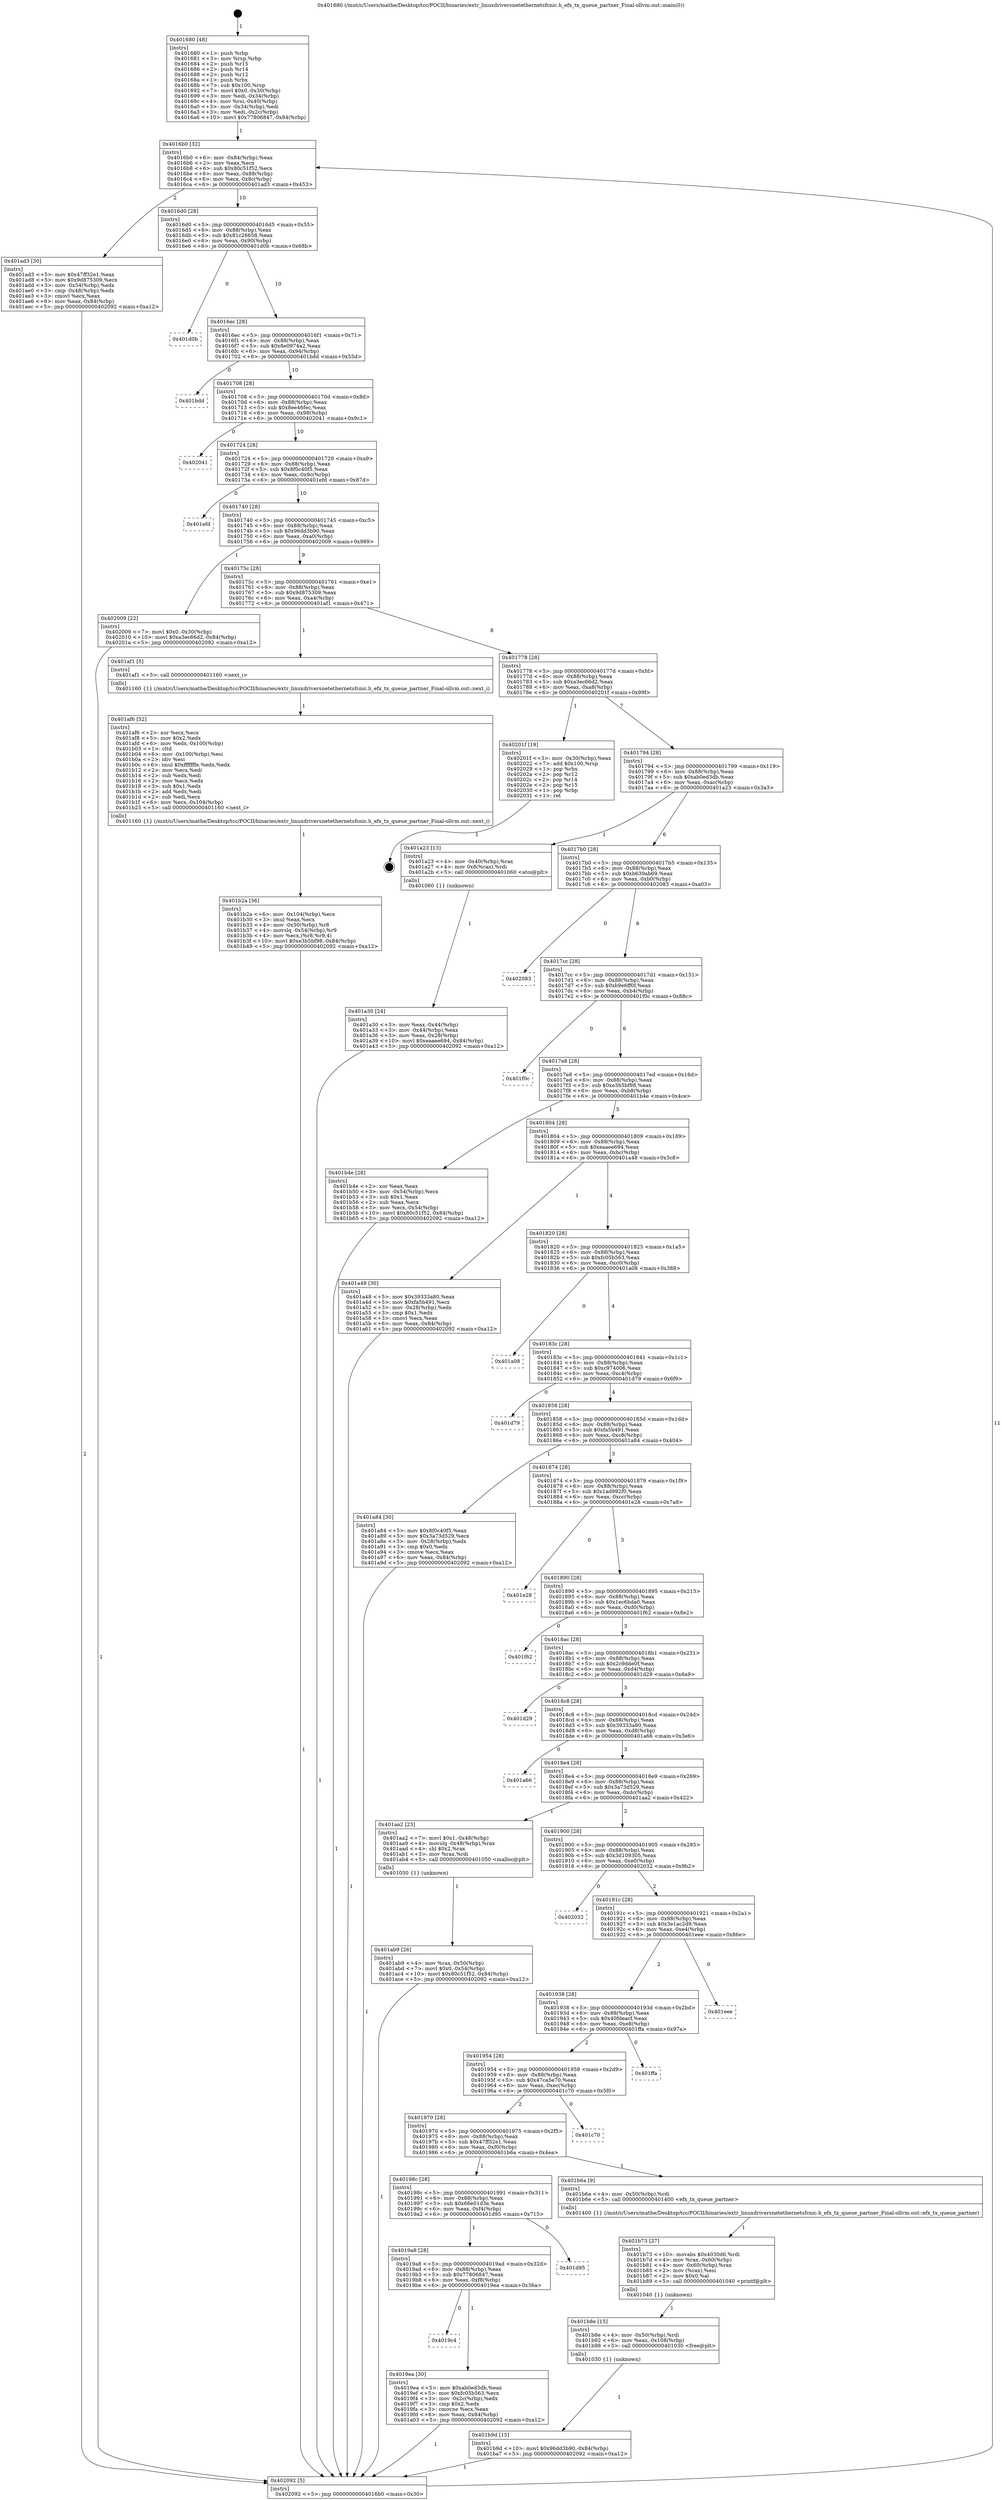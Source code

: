 digraph "0x401680" {
  label = "0x401680 (/mnt/c/Users/mathe/Desktop/tcc/POCII/binaries/extr_linuxdriversnetethernetsfcnic.h_efx_tx_queue_partner_Final-ollvm.out::main(0))"
  labelloc = "t"
  node[shape=record]

  Entry [label="",width=0.3,height=0.3,shape=circle,fillcolor=black,style=filled]
  "0x4016b0" [label="{
     0x4016b0 [32]\l
     | [instrs]\l
     &nbsp;&nbsp;0x4016b0 \<+6\>: mov -0x84(%rbp),%eax\l
     &nbsp;&nbsp;0x4016b6 \<+2\>: mov %eax,%ecx\l
     &nbsp;&nbsp;0x4016b8 \<+6\>: sub $0x80c51f52,%ecx\l
     &nbsp;&nbsp;0x4016be \<+6\>: mov %eax,-0x88(%rbp)\l
     &nbsp;&nbsp;0x4016c4 \<+6\>: mov %ecx,-0x8c(%rbp)\l
     &nbsp;&nbsp;0x4016ca \<+6\>: je 0000000000401ad3 \<main+0x453\>\l
  }"]
  "0x401ad3" [label="{
     0x401ad3 [30]\l
     | [instrs]\l
     &nbsp;&nbsp;0x401ad3 \<+5\>: mov $0x47ff32e1,%eax\l
     &nbsp;&nbsp;0x401ad8 \<+5\>: mov $0x9d875309,%ecx\l
     &nbsp;&nbsp;0x401add \<+3\>: mov -0x54(%rbp),%edx\l
     &nbsp;&nbsp;0x401ae0 \<+3\>: cmp -0x48(%rbp),%edx\l
     &nbsp;&nbsp;0x401ae3 \<+3\>: cmovl %ecx,%eax\l
     &nbsp;&nbsp;0x401ae6 \<+6\>: mov %eax,-0x84(%rbp)\l
     &nbsp;&nbsp;0x401aec \<+5\>: jmp 0000000000402092 \<main+0xa12\>\l
  }"]
  "0x4016d0" [label="{
     0x4016d0 [28]\l
     | [instrs]\l
     &nbsp;&nbsp;0x4016d0 \<+5\>: jmp 00000000004016d5 \<main+0x55\>\l
     &nbsp;&nbsp;0x4016d5 \<+6\>: mov -0x88(%rbp),%eax\l
     &nbsp;&nbsp;0x4016db \<+5\>: sub $0x81c26658,%eax\l
     &nbsp;&nbsp;0x4016e0 \<+6\>: mov %eax,-0x90(%rbp)\l
     &nbsp;&nbsp;0x4016e6 \<+6\>: je 0000000000401d0b \<main+0x68b\>\l
  }"]
  Exit [label="",width=0.3,height=0.3,shape=circle,fillcolor=black,style=filled,peripheries=2]
  "0x401d0b" [label="{
     0x401d0b\l
  }", style=dashed]
  "0x4016ec" [label="{
     0x4016ec [28]\l
     | [instrs]\l
     &nbsp;&nbsp;0x4016ec \<+5\>: jmp 00000000004016f1 \<main+0x71\>\l
     &nbsp;&nbsp;0x4016f1 \<+6\>: mov -0x88(%rbp),%eax\l
     &nbsp;&nbsp;0x4016f7 \<+5\>: sub $0x8e0974a2,%eax\l
     &nbsp;&nbsp;0x4016fc \<+6\>: mov %eax,-0x94(%rbp)\l
     &nbsp;&nbsp;0x401702 \<+6\>: je 0000000000401bdd \<main+0x55d\>\l
  }"]
  "0x401b9d" [label="{
     0x401b9d [15]\l
     | [instrs]\l
     &nbsp;&nbsp;0x401b9d \<+10\>: movl $0x96dd3b90,-0x84(%rbp)\l
     &nbsp;&nbsp;0x401ba7 \<+5\>: jmp 0000000000402092 \<main+0xa12\>\l
  }"]
  "0x401bdd" [label="{
     0x401bdd\l
  }", style=dashed]
  "0x401708" [label="{
     0x401708 [28]\l
     | [instrs]\l
     &nbsp;&nbsp;0x401708 \<+5\>: jmp 000000000040170d \<main+0x8d\>\l
     &nbsp;&nbsp;0x40170d \<+6\>: mov -0x88(%rbp),%eax\l
     &nbsp;&nbsp;0x401713 \<+5\>: sub $0x8ee46fec,%eax\l
     &nbsp;&nbsp;0x401718 \<+6\>: mov %eax,-0x98(%rbp)\l
     &nbsp;&nbsp;0x40171e \<+6\>: je 0000000000402041 \<main+0x9c1\>\l
  }"]
  "0x401b8e" [label="{
     0x401b8e [15]\l
     | [instrs]\l
     &nbsp;&nbsp;0x401b8e \<+4\>: mov -0x50(%rbp),%rdi\l
     &nbsp;&nbsp;0x401b92 \<+6\>: mov %eax,-0x108(%rbp)\l
     &nbsp;&nbsp;0x401b98 \<+5\>: call 0000000000401030 \<free@plt\>\l
     | [calls]\l
     &nbsp;&nbsp;0x401030 \{1\} (unknown)\l
  }"]
  "0x402041" [label="{
     0x402041\l
  }", style=dashed]
  "0x401724" [label="{
     0x401724 [28]\l
     | [instrs]\l
     &nbsp;&nbsp;0x401724 \<+5\>: jmp 0000000000401729 \<main+0xa9\>\l
     &nbsp;&nbsp;0x401729 \<+6\>: mov -0x88(%rbp),%eax\l
     &nbsp;&nbsp;0x40172f \<+5\>: sub $0x8f0c40f5,%eax\l
     &nbsp;&nbsp;0x401734 \<+6\>: mov %eax,-0x9c(%rbp)\l
     &nbsp;&nbsp;0x40173a \<+6\>: je 0000000000401efd \<main+0x87d\>\l
  }"]
  "0x401b73" [label="{
     0x401b73 [27]\l
     | [instrs]\l
     &nbsp;&nbsp;0x401b73 \<+10\>: movabs $0x4030d6,%rdi\l
     &nbsp;&nbsp;0x401b7d \<+4\>: mov %rax,-0x60(%rbp)\l
     &nbsp;&nbsp;0x401b81 \<+4\>: mov -0x60(%rbp),%rax\l
     &nbsp;&nbsp;0x401b85 \<+2\>: mov (%rax),%esi\l
     &nbsp;&nbsp;0x401b87 \<+2\>: mov $0x0,%al\l
     &nbsp;&nbsp;0x401b89 \<+5\>: call 0000000000401040 \<printf@plt\>\l
     | [calls]\l
     &nbsp;&nbsp;0x401040 \{1\} (unknown)\l
  }"]
  "0x401efd" [label="{
     0x401efd\l
  }", style=dashed]
  "0x401740" [label="{
     0x401740 [28]\l
     | [instrs]\l
     &nbsp;&nbsp;0x401740 \<+5\>: jmp 0000000000401745 \<main+0xc5\>\l
     &nbsp;&nbsp;0x401745 \<+6\>: mov -0x88(%rbp),%eax\l
     &nbsp;&nbsp;0x40174b \<+5\>: sub $0x96dd3b90,%eax\l
     &nbsp;&nbsp;0x401750 \<+6\>: mov %eax,-0xa0(%rbp)\l
     &nbsp;&nbsp;0x401756 \<+6\>: je 0000000000402009 \<main+0x989\>\l
  }"]
  "0x401b2a" [label="{
     0x401b2a [36]\l
     | [instrs]\l
     &nbsp;&nbsp;0x401b2a \<+6\>: mov -0x104(%rbp),%ecx\l
     &nbsp;&nbsp;0x401b30 \<+3\>: imul %eax,%ecx\l
     &nbsp;&nbsp;0x401b33 \<+4\>: mov -0x50(%rbp),%r8\l
     &nbsp;&nbsp;0x401b37 \<+4\>: movslq -0x54(%rbp),%r9\l
     &nbsp;&nbsp;0x401b3b \<+4\>: mov %ecx,(%r8,%r9,4)\l
     &nbsp;&nbsp;0x401b3f \<+10\>: movl $0xe3b5bf98,-0x84(%rbp)\l
     &nbsp;&nbsp;0x401b49 \<+5\>: jmp 0000000000402092 \<main+0xa12\>\l
  }"]
  "0x402009" [label="{
     0x402009 [22]\l
     | [instrs]\l
     &nbsp;&nbsp;0x402009 \<+7\>: movl $0x0,-0x30(%rbp)\l
     &nbsp;&nbsp;0x402010 \<+10\>: movl $0xa3ec66d2,-0x84(%rbp)\l
     &nbsp;&nbsp;0x40201a \<+5\>: jmp 0000000000402092 \<main+0xa12\>\l
  }"]
  "0x40175c" [label="{
     0x40175c [28]\l
     | [instrs]\l
     &nbsp;&nbsp;0x40175c \<+5\>: jmp 0000000000401761 \<main+0xe1\>\l
     &nbsp;&nbsp;0x401761 \<+6\>: mov -0x88(%rbp),%eax\l
     &nbsp;&nbsp;0x401767 \<+5\>: sub $0x9d875309,%eax\l
     &nbsp;&nbsp;0x40176c \<+6\>: mov %eax,-0xa4(%rbp)\l
     &nbsp;&nbsp;0x401772 \<+6\>: je 0000000000401af1 \<main+0x471\>\l
  }"]
  "0x401af6" [label="{
     0x401af6 [52]\l
     | [instrs]\l
     &nbsp;&nbsp;0x401af6 \<+2\>: xor %ecx,%ecx\l
     &nbsp;&nbsp;0x401af8 \<+5\>: mov $0x2,%edx\l
     &nbsp;&nbsp;0x401afd \<+6\>: mov %edx,-0x100(%rbp)\l
     &nbsp;&nbsp;0x401b03 \<+1\>: cltd\l
     &nbsp;&nbsp;0x401b04 \<+6\>: mov -0x100(%rbp),%esi\l
     &nbsp;&nbsp;0x401b0a \<+2\>: idiv %esi\l
     &nbsp;&nbsp;0x401b0c \<+6\>: imul $0xfffffffe,%edx,%edx\l
     &nbsp;&nbsp;0x401b12 \<+2\>: mov %ecx,%edi\l
     &nbsp;&nbsp;0x401b14 \<+2\>: sub %edx,%edi\l
     &nbsp;&nbsp;0x401b16 \<+2\>: mov %ecx,%edx\l
     &nbsp;&nbsp;0x401b18 \<+3\>: sub $0x1,%edx\l
     &nbsp;&nbsp;0x401b1b \<+2\>: add %edx,%edi\l
     &nbsp;&nbsp;0x401b1d \<+2\>: sub %edi,%ecx\l
     &nbsp;&nbsp;0x401b1f \<+6\>: mov %ecx,-0x104(%rbp)\l
     &nbsp;&nbsp;0x401b25 \<+5\>: call 0000000000401160 \<next_i\>\l
     | [calls]\l
     &nbsp;&nbsp;0x401160 \{1\} (/mnt/c/Users/mathe/Desktop/tcc/POCII/binaries/extr_linuxdriversnetethernetsfcnic.h_efx_tx_queue_partner_Final-ollvm.out::next_i)\l
  }"]
  "0x401af1" [label="{
     0x401af1 [5]\l
     | [instrs]\l
     &nbsp;&nbsp;0x401af1 \<+5\>: call 0000000000401160 \<next_i\>\l
     | [calls]\l
     &nbsp;&nbsp;0x401160 \{1\} (/mnt/c/Users/mathe/Desktop/tcc/POCII/binaries/extr_linuxdriversnetethernetsfcnic.h_efx_tx_queue_partner_Final-ollvm.out::next_i)\l
  }"]
  "0x401778" [label="{
     0x401778 [28]\l
     | [instrs]\l
     &nbsp;&nbsp;0x401778 \<+5\>: jmp 000000000040177d \<main+0xfd\>\l
     &nbsp;&nbsp;0x40177d \<+6\>: mov -0x88(%rbp),%eax\l
     &nbsp;&nbsp;0x401783 \<+5\>: sub $0xa3ec66d2,%eax\l
     &nbsp;&nbsp;0x401788 \<+6\>: mov %eax,-0xa8(%rbp)\l
     &nbsp;&nbsp;0x40178e \<+6\>: je 000000000040201f \<main+0x99f\>\l
  }"]
  "0x401ab9" [label="{
     0x401ab9 [26]\l
     | [instrs]\l
     &nbsp;&nbsp;0x401ab9 \<+4\>: mov %rax,-0x50(%rbp)\l
     &nbsp;&nbsp;0x401abd \<+7\>: movl $0x0,-0x54(%rbp)\l
     &nbsp;&nbsp;0x401ac4 \<+10\>: movl $0x80c51f52,-0x84(%rbp)\l
     &nbsp;&nbsp;0x401ace \<+5\>: jmp 0000000000402092 \<main+0xa12\>\l
  }"]
  "0x40201f" [label="{
     0x40201f [19]\l
     | [instrs]\l
     &nbsp;&nbsp;0x40201f \<+3\>: mov -0x30(%rbp),%eax\l
     &nbsp;&nbsp;0x402022 \<+7\>: add $0x100,%rsp\l
     &nbsp;&nbsp;0x402029 \<+1\>: pop %rbx\l
     &nbsp;&nbsp;0x40202a \<+2\>: pop %r12\l
     &nbsp;&nbsp;0x40202c \<+2\>: pop %r14\l
     &nbsp;&nbsp;0x40202e \<+2\>: pop %r15\l
     &nbsp;&nbsp;0x402030 \<+1\>: pop %rbp\l
     &nbsp;&nbsp;0x402031 \<+1\>: ret\l
  }"]
  "0x401794" [label="{
     0x401794 [28]\l
     | [instrs]\l
     &nbsp;&nbsp;0x401794 \<+5\>: jmp 0000000000401799 \<main+0x119\>\l
     &nbsp;&nbsp;0x401799 \<+6\>: mov -0x88(%rbp),%eax\l
     &nbsp;&nbsp;0x40179f \<+5\>: sub $0xab0ed3db,%eax\l
     &nbsp;&nbsp;0x4017a4 \<+6\>: mov %eax,-0xac(%rbp)\l
     &nbsp;&nbsp;0x4017aa \<+6\>: je 0000000000401a23 \<main+0x3a3\>\l
  }"]
  "0x401a30" [label="{
     0x401a30 [24]\l
     | [instrs]\l
     &nbsp;&nbsp;0x401a30 \<+3\>: mov %eax,-0x44(%rbp)\l
     &nbsp;&nbsp;0x401a33 \<+3\>: mov -0x44(%rbp),%eax\l
     &nbsp;&nbsp;0x401a36 \<+3\>: mov %eax,-0x28(%rbp)\l
     &nbsp;&nbsp;0x401a39 \<+10\>: movl $0xeaaee694,-0x84(%rbp)\l
     &nbsp;&nbsp;0x401a43 \<+5\>: jmp 0000000000402092 \<main+0xa12\>\l
  }"]
  "0x401a23" [label="{
     0x401a23 [13]\l
     | [instrs]\l
     &nbsp;&nbsp;0x401a23 \<+4\>: mov -0x40(%rbp),%rax\l
     &nbsp;&nbsp;0x401a27 \<+4\>: mov 0x8(%rax),%rdi\l
     &nbsp;&nbsp;0x401a2b \<+5\>: call 0000000000401060 \<atoi@plt\>\l
     | [calls]\l
     &nbsp;&nbsp;0x401060 \{1\} (unknown)\l
  }"]
  "0x4017b0" [label="{
     0x4017b0 [28]\l
     | [instrs]\l
     &nbsp;&nbsp;0x4017b0 \<+5\>: jmp 00000000004017b5 \<main+0x135\>\l
     &nbsp;&nbsp;0x4017b5 \<+6\>: mov -0x88(%rbp),%eax\l
     &nbsp;&nbsp;0x4017bb \<+5\>: sub $0xb639ab69,%eax\l
     &nbsp;&nbsp;0x4017c0 \<+6\>: mov %eax,-0xb0(%rbp)\l
     &nbsp;&nbsp;0x4017c6 \<+6\>: je 0000000000402083 \<main+0xa03\>\l
  }"]
  "0x401680" [label="{
     0x401680 [48]\l
     | [instrs]\l
     &nbsp;&nbsp;0x401680 \<+1\>: push %rbp\l
     &nbsp;&nbsp;0x401681 \<+3\>: mov %rsp,%rbp\l
     &nbsp;&nbsp;0x401684 \<+2\>: push %r15\l
     &nbsp;&nbsp;0x401686 \<+2\>: push %r14\l
     &nbsp;&nbsp;0x401688 \<+2\>: push %r12\l
     &nbsp;&nbsp;0x40168a \<+1\>: push %rbx\l
     &nbsp;&nbsp;0x40168b \<+7\>: sub $0x100,%rsp\l
     &nbsp;&nbsp;0x401692 \<+7\>: movl $0x0,-0x30(%rbp)\l
     &nbsp;&nbsp;0x401699 \<+3\>: mov %edi,-0x34(%rbp)\l
     &nbsp;&nbsp;0x40169c \<+4\>: mov %rsi,-0x40(%rbp)\l
     &nbsp;&nbsp;0x4016a0 \<+3\>: mov -0x34(%rbp),%edi\l
     &nbsp;&nbsp;0x4016a3 \<+3\>: mov %edi,-0x2c(%rbp)\l
     &nbsp;&nbsp;0x4016a6 \<+10\>: movl $0x77806847,-0x84(%rbp)\l
  }"]
  "0x402083" [label="{
     0x402083\l
  }", style=dashed]
  "0x4017cc" [label="{
     0x4017cc [28]\l
     | [instrs]\l
     &nbsp;&nbsp;0x4017cc \<+5\>: jmp 00000000004017d1 \<main+0x151\>\l
     &nbsp;&nbsp;0x4017d1 \<+6\>: mov -0x88(%rbp),%eax\l
     &nbsp;&nbsp;0x4017d7 \<+5\>: sub $0xb9e6ff0f,%eax\l
     &nbsp;&nbsp;0x4017dc \<+6\>: mov %eax,-0xb4(%rbp)\l
     &nbsp;&nbsp;0x4017e2 \<+6\>: je 0000000000401f0c \<main+0x88c\>\l
  }"]
  "0x402092" [label="{
     0x402092 [5]\l
     | [instrs]\l
     &nbsp;&nbsp;0x402092 \<+5\>: jmp 00000000004016b0 \<main+0x30\>\l
  }"]
  "0x401f0c" [label="{
     0x401f0c\l
  }", style=dashed]
  "0x4017e8" [label="{
     0x4017e8 [28]\l
     | [instrs]\l
     &nbsp;&nbsp;0x4017e8 \<+5\>: jmp 00000000004017ed \<main+0x16d\>\l
     &nbsp;&nbsp;0x4017ed \<+6\>: mov -0x88(%rbp),%eax\l
     &nbsp;&nbsp;0x4017f3 \<+5\>: sub $0xe3b5bf98,%eax\l
     &nbsp;&nbsp;0x4017f8 \<+6\>: mov %eax,-0xb8(%rbp)\l
     &nbsp;&nbsp;0x4017fe \<+6\>: je 0000000000401b4e \<main+0x4ce\>\l
  }"]
  "0x4019c4" [label="{
     0x4019c4\l
  }", style=dashed]
  "0x401b4e" [label="{
     0x401b4e [28]\l
     | [instrs]\l
     &nbsp;&nbsp;0x401b4e \<+2\>: xor %eax,%eax\l
     &nbsp;&nbsp;0x401b50 \<+3\>: mov -0x54(%rbp),%ecx\l
     &nbsp;&nbsp;0x401b53 \<+3\>: sub $0x1,%eax\l
     &nbsp;&nbsp;0x401b56 \<+2\>: sub %eax,%ecx\l
     &nbsp;&nbsp;0x401b58 \<+3\>: mov %ecx,-0x54(%rbp)\l
     &nbsp;&nbsp;0x401b5b \<+10\>: movl $0x80c51f52,-0x84(%rbp)\l
     &nbsp;&nbsp;0x401b65 \<+5\>: jmp 0000000000402092 \<main+0xa12\>\l
  }"]
  "0x401804" [label="{
     0x401804 [28]\l
     | [instrs]\l
     &nbsp;&nbsp;0x401804 \<+5\>: jmp 0000000000401809 \<main+0x189\>\l
     &nbsp;&nbsp;0x401809 \<+6\>: mov -0x88(%rbp),%eax\l
     &nbsp;&nbsp;0x40180f \<+5\>: sub $0xeaaee694,%eax\l
     &nbsp;&nbsp;0x401814 \<+6\>: mov %eax,-0xbc(%rbp)\l
     &nbsp;&nbsp;0x40181a \<+6\>: je 0000000000401a48 \<main+0x3c8\>\l
  }"]
  "0x4019ea" [label="{
     0x4019ea [30]\l
     | [instrs]\l
     &nbsp;&nbsp;0x4019ea \<+5\>: mov $0xab0ed3db,%eax\l
     &nbsp;&nbsp;0x4019ef \<+5\>: mov $0xfc05b563,%ecx\l
     &nbsp;&nbsp;0x4019f4 \<+3\>: mov -0x2c(%rbp),%edx\l
     &nbsp;&nbsp;0x4019f7 \<+3\>: cmp $0x2,%edx\l
     &nbsp;&nbsp;0x4019fa \<+3\>: cmovne %ecx,%eax\l
     &nbsp;&nbsp;0x4019fd \<+6\>: mov %eax,-0x84(%rbp)\l
     &nbsp;&nbsp;0x401a03 \<+5\>: jmp 0000000000402092 \<main+0xa12\>\l
  }"]
  "0x401a48" [label="{
     0x401a48 [30]\l
     | [instrs]\l
     &nbsp;&nbsp;0x401a48 \<+5\>: mov $0x39333a80,%eax\l
     &nbsp;&nbsp;0x401a4d \<+5\>: mov $0xfa5b491,%ecx\l
     &nbsp;&nbsp;0x401a52 \<+3\>: mov -0x28(%rbp),%edx\l
     &nbsp;&nbsp;0x401a55 \<+3\>: cmp $0x1,%edx\l
     &nbsp;&nbsp;0x401a58 \<+3\>: cmovl %ecx,%eax\l
     &nbsp;&nbsp;0x401a5b \<+6\>: mov %eax,-0x84(%rbp)\l
     &nbsp;&nbsp;0x401a61 \<+5\>: jmp 0000000000402092 \<main+0xa12\>\l
  }"]
  "0x401820" [label="{
     0x401820 [28]\l
     | [instrs]\l
     &nbsp;&nbsp;0x401820 \<+5\>: jmp 0000000000401825 \<main+0x1a5\>\l
     &nbsp;&nbsp;0x401825 \<+6\>: mov -0x88(%rbp),%eax\l
     &nbsp;&nbsp;0x40182b \<+5\>: sub $0xfc05b563,%eax\l
     &nbsp;&nbsp;0x401830 \<+6\>: mov %eax,-0xc0(%rbp)\l
     &nbsp;&nbsp;0x401836 \<+6\>: je 0000000000401a08 \<main+0x388\>\l
  }"]
  "0x4019a8" [label="{
     0x4019a8 [28]\l
     | [instrs]\l
     &nbsp;&nbsp;0x4019a8 \<+5\>: jmp 00000000004019ad \<main+0x32d\>\l
     &nbsp;&nbsp;0x4019ad \<+6\>: mov -0x88(%rbp),%eax\l
     &nbsp;&nbsp;0x4019b3 \<+5\>: sub $0x77806847,%eax\l
     &nbsp;&nbsp;0x4019b8 \<+6\>: mov %eax,-0xf8(%rbp)\l
     &nbsp;&nbsp;0x4019be \<+6\>: je 00000000004019ea \<main+0x36a\>\l
  }"]
  "0x401a08" [label="{
     0x401a08\l
  }", style=dashed]
  "0x40183c" [label="{
     0x40183c [28]\l
     | [instrs]\l
     &nbsp;&nbsp;0x40183c \<+5\>: jmp 0000000000401841 \<main+0x1c1\>\l
     &nbsp;&nbsp;0x401841 \<+6\>: mov -0x88(%rbp),%eax\l
     &nbsp;&nbsp;0x401847 \<+5\>: sub $0xc974006,%eax\l
     &nbsp;&nbsp;0x40184c \<+6\>: mov %eax,-0xc4(%rbp)\l
     &nbsp;&nbsp;0x401852 \<+6\>: je 0000000000401d79 \<main+0x6f9\>\l
  }"]
  "0x401d95" [label="{
     0x401d95\l
  }", style=dashed]
  "0x401d79" [label="{
     0x401d79\l
  }", style=dashed]
  "0x401858" [label="{
     0x401858 [28]\l
     | [instrs]\l
     &nbsp;&nbsp;0x401858 \<+5\>: jmp 000000000040185d \<main+0x1dd\>\l
     &nbsp;&nbsp;0x40185d \<+6\>: mov -0x88(%rbp),%eax\l
     &nbsp;&nbsp;0x401863 \<+5\>: sub $0xfa5b491,%eax\l
     &nbsp;&nbsp;0x401868 \<+6\>: mov %eax,-0xc8(%rbp)\l
     &nbsp;&nbsp;0x40186e \<+6\>: je 0000000000401a84 \<main+0x404\>\l
  }"]
  "0x40198c" [label="{
     0x40198c [28]\l
     | [instrs]\l
     &nbsp;&nbsp;0x40198c \<+5\>: jmp 0000000000401991 \<main+0x311\>\l
     &nbsp;&nbsp;0x401991 \<+6\>: mov -0x88(%rbp),%eax\l
     &nbsp;&nbsp;0x401997 \<+5\>: sub $0x66e01d3e,%eax\l
     &nbsp;&nbsp;0x40199c \<+6\>: mov %eax,-0xf4(%rbp)\l
     &nbsp;&nbsp;0x4019a2 \<+6\>: je 0000000000401d95 \<main+0x715\>\l
  }"]
  "0x401a84" [label="{
     0x401a84 [30]\l
     | [instrs]\l
     &nbsp;&nbsp;0x401a84 \<+5\>: mov $0x8f0c40f5,%eax\l
     &nbsp;&nbsp;0x401a89 \<+5\>: mov $0x3a73d529,%ecx\l
     &nbsp;&nbsp;0x401a8e \<+3\>: mov -0x28(%rbp),%edx\l
     &nbsp;&nbsp;0x401a91 \<+3\>: cmp $0x0,%edx\l
     &nbsp;&nbsp;0x401a94 \<+3\>: cmove %ecx,%eax\l
     &nbsp;&nbsp;0x401a97 \<+6\>: mov %eax,-0x84(%rbp)\l
     &nbsp;&nbsp;0x401a9d \<+5\>: jmp 0000000000402092 \<main+0xa12\>\l
  }"]
  "0x401874" [label="{
     0x401874 [28]\l
     | [instrs]\l
     &nbsp;&nbsp;0x401874 \<+5\>: jmp 0000000000401879 \<main+0x1f9\>\l
     &nbsp;&nbsp;0x401879 \<+6\>: mov -0x88(%rbp),%eax\l
     &nbsp;&nbsp;0x40187f \<+5\>: sub $0x1ad992f0,%eax\l
     &nbsp;&nbsp;0x401884 \<+6\>: mov %eax,-0xcc(%rbp)\l
     &nbsp;&nbsp;0x40188a \<+6\>: je 0000000000401e28 \<main+0x7a8\>\l
  }"]
  "0x401b6a" [label="{
     0x401b6a [9]\l
     | [instrs]\l
     &nbsp;&nbsp;0x401b6a \<+4\>: mov -0x50(%rbp),%rdi\l
     &nbsp;&nbsp;0x401b6e \<+5\>: call 0000000000401400 \<efx_tx_queue_partner\>\l
     | [calls]\l
     &nbsp;&nbsp;0x401400 \{1\} (/mnt/c/Users/mathe/Desktop/tcc/POCII/binaries/extr_linuxdriversnetethernetsfcnic.h_efx_tx_queue_partner_Final-ollvm.out::efx_tx_queue_partner)\l
  }"]
  "0x401e28" [label="{
     0x401e28\l
  }", style=dashed]
  "0x401890" [label="{
     0x401890 [28]\l
     | [instrs]\l
     &nbsp;&nbsp;0x401890 \<+5\>: jmp 0000000000401895 \<main+0x215\>\l
     &nbsp;&nbsp;0x401895 \<+6\>: mov -0x88(%rbp),%eax\l
     &nbsp;&nbsp;0x40189b \<+5\>: sub $0x1ec6bda0,%eax\l
     &nbsp;&nbsp;0x4018a0 \<+6\>: mov %eax,-0xd0(%rbp)\l
     &nbsp;&nbsp;0x4018a6 \<+6\>: je 0000000000401f62 \<main+0x8e2\>\l
  }"]
  "0x401970" [label="{
     0x401970 [28]\l
     | [instrs]\l
     &nbsp;&nbsp;0x401970 \<+5\>: jmp 0000000000401975 \<main+0x2f5\>\l
     &nbsp;&nbsp;0x401975 \<+6\>: mov -0x88(%rbp),%eax\l
     &nbsp;&nbsp;0x40197b \<+5\>: sub $0x47ff32e1,%eax\l
     &nbsp;&nbsp;0x401980 \<+6\>: mov %eax,-0xf0(%rbp)\l
     &nbsp;&nbsp;0x401986 \<+6\>: je 0000000000401b6a \<main+0x4ea\>\l
  }"]
  "0x401f62" [label="{
     0x401f62\l
  }", style=dashed]
  "0x4018ac" [label="{
     0x4018ac [28]\l
     | [instrs]\l
     &nbsp;&nbsp;0x4018ac \<+5\>: jmp 00000000004018b1 \<main+0x231\>\l
     &nbsp;&nbsp;0x4018b1 \<+6\>: mov -0x88(%rbp),%eax\l
     &nbsp;&nbsp;0x4018b7 \<+5\>: sub $0x2c9dde0f,%eax\l
     &nbsp;&nbsp;0x4018bc \<+6\>: mov %eax,-0xd4(%rbp)\l
     &nbsp;&nbsp;0x4018c2 \<+6\>: je 0000000000401d29 \<main+0x6a9\>\l
  }"]
  "0x401c70" [label="{
     0x401c70\l
  }", style=dashed]
  "0x401d29" [label="{
     0x401d29\l
  }", style=dashed]
  "0x4018c8" [label="{
     0x4018c8 [28]\l
     | [instrs]\l
     &nbsp;&nbsp;0x4018c8 \<+5\>: jmp 00000000004018cd \<main+0x24d\>\l
     &nbsp;&nbsp;0x4018cd \<+6\>: mov -0x88(%rbp),%eax\l
     &nbsp;&nbsp;0x4018d3 \<+5\>: sub $0x39333a80,%eax\l
     &nbsp;&nbsp;0x4018d8 \<+6\>: mov %eax,-0xd8(%rbp)\l
     &nbsp;&nbsp;0x4018de \<+6\>: je 0000000000401a66 \<main+0x3e6\>\l
  }"]
  "0x401954" [label="{
     0x401954 [28]\l
     | [instrs]\l
     &nbsp;&nbsp;0x401954 \<+5\>: jmp 0000000000401959 \<main+0x2d9\>\l
     &nbsp;&nbsp;0x401959 \<+6\>: mov -0x88(%rbp),%eax\l
     &nbsp;&nbsp;0x40195f \<+5\>: sub $0x47ca5e70,%eax\l
     &nbsp;&nbsp;0x401964 \<+6\>: mov %eax,-0xec(%rbp)\l
     &nbsp;&nbsp;0x40196a \<+6\>: je 0000000000401c70 \<main+0x5f0\>\l
  }"]
  "0x401a66" [label="{
     0x401a66\l
  }", style=dashed]
  "0x4018e4" [label="{
     0x4018e4 [28]\l
     | [instrs]\l
     &nbsp;&nbsp;0x4018e4 \<+5\>: jmp 00000000004018e9 \<main+0x269\>\l
     &nbsp;&nbsp;0x4018e9 \<+6\>: mov -0x88(%rbp),%eax\l
     &nbsp;&nbsp;0x4018ef \<+5\>: sub $0x3a73d529,%eax\l
     &nbsp;&nbsp;0x4018f4 \<+6\>: mov %eax,-0xdc(%rbp)\l
     &nbsp;&nbsp;0x4018fa \<+6\>: je 0000000000401aa2 \<main+0x422\>\l
  }"]
  "0x401ffa" [label="{
     0x401ffa\l
  }", style=dashed]
  "0x401aa2" [label="{
     0x401aa2 [23]\l
     | [instrs]\l
     &nbsp;&nbsp;0x401aa2 \<+7\>: movl $0x1,-0x48(%rbp)\l
     &nbsp;&nbsp;0x401aa9 \<+4\>: movslq -0x48(%rbp),%rax\l
     &nbsp;&nbsp;0x401aad \<+4\>: shl $0x2,%rax\l
     &nbsp;&nbsp;0x401ab1 \<+3\>: mov %rax,%rdi\l
     &nbsp;&nbsp;0x401ab4 \<+5\>: call 0000000000401050 \<malloc@plt\>\l
     | [calls]\l
     &nbsp;&nbsp;0x401050 \{1\} (unknown)\l
  }"]
  "0x401900" [label="{
     0x401900 [28]\l
     | [instrs]\l
     &nbsp;&nbsp;0x401900 \<+5\>: jmp 0000000000401905 \<main+0x285\>\l
     &nbsp;&nbsp;0x401905 \<+6\>: mov -0x88(%rbp),%eax\l
     &nbsp;&nbsp;0x40190b \<+5\>: sub $0x3d109305,%eax\l
     &nbsp;&nbsp;0x401910 \<+6\>: mov %eax,-0xe0(%rbp)\l
     &nbsp;&nbsp;0x401916 \<+6\>: je 0000000000402032 \<main+0x9b2\>\l
  }"]
  "0x401938" [label="{
     0x401938 [28]\l
     | [instrs]\l
     &nbsp;&nbsp;0x401938 \<+5\>: jmp 000000000040193d \<main+0x2bd\>\l
     &nbsp;&nbsp;0x40193d \<+6\>: mov -0x88(%rbp),%eax\l
     &nbsp;&nbsp;0x401943 \<+5\>: sub $0x40fdeacf,%eax\l
     &nbsp;&nbsp;0x401948 \<+6\>: mov %eax,-0xe8(%rbp)\l
     &nbsp;&nbsp;0x40194e \<+6\>: je 0000000000401ffa \<main+0x97a\>\l
  }"]
  "0x402032" [label="{
     0x402032\l
  }", style=dashed]
  "0x40191c" [label="{
     0x40191c [28]\l
     | [instrs]\l
     &nbsp;&nbsp;0x40191c \<+5\>: jmp 0000000000401921 \<main+0x2a1\>\l
     &nbsp;&nbsp;0x401921 \<+6\>: mov -0x88(%rbp),%eax\l
     &nbsp;&nbsp;0x401927 \<+5\>: sub $0x3e1ac2d9,%eax\l
     &nbsp;&nbsp;0x40192c \<+6\>: mov %eax,-0xe4(%rbp)\l
     &nbsp;&nbsp;0x401932 \<+6\>: je 0000000000401eee \<main+0x86e\>\l
  }"]
  "0x401eee" [label="{
     0x401eee\l
  }", style=dashed]
  Entry -> "0x401680" [label=" 1"]
  "0x4016b0" -> "0x401ad3" [label=" 2"]
  "0x4016b0" -> "0x4016d0" [label=" 10"]
  "0x40201f" -> Exit [label=" 1"]
  "0x4016d0" -> "0x401d0b" [label=" 0"]
  "0x4016d0" -> "0x4016ec" [label=" 10"]
  "0x402009" -> "0x402092" [label=" 1"]
  "0x4016ec" -> "0x401bdd" [label=" 0"]
  "0x4016ec" -> "0x401708" [label=" 10"]
  "0x401b9d" -> "0x402092" [label=" 1"]
  "0x401708" -> "0x402041" [label=" 0"]
  "0x401708" -> "0x401724" [label=" 10"]
  "0x401b8e" -> "0x401b9d" [label=" 1"]
  "0x401724" -> "0x401efd" [label=" 0"]
  "0x401724" -> "0x401740" [label=" 10"]
  "0x401b73" -> "0x401b8e" [label=" 1"]
  "0x401740" -> "0x402009" [label=" 1"]
  "0x401740" -> "0x40175c" [label=" 9"]
  "0x401b6a" -> "0x401b73" [label=" 1"]
  "0x40175c" -> "0x401af1" [label=" 1"]
  "0x40175c" -> "0x401778" [label=" 8"]
  "0x401b4e" -> "0x402092" [label=" 1"]
  "0x401778" -> "0x40201f" [label=" 1"]
  "0x401778" -> "0x401794" [label=" 7"]
  "0x401b2a" -> "0x402092" [label=" 1"]
  "0x401794" -> "0x401a23" [label=" 1"]
  "0x401794" -> "0x4017b0" [label=" 6"]
  "0x401af6" -> "0x401b2a" [label=" 1"]
  "0x4017b0" -> "0x402083" [label=" 0"]
  "0x4017b0" -> "0x4017cc" [label=" 6"]
  "0x401af1" -> "0x401af6" [label=" 1"]
  "0x4017cc" -> "0x401f0c" [label=" 0"]
  "0x4017cc" -> "0x4017e8" [label=" 6"]
  "0x401ad3" -> "0x402092" [label=" 2"]
  "0x4017e8" -> "0x401b4e" [label=" 1"]
  "0x4017e8" -> "0x401804" [label=" 5"]
  "0x401ab9" -> "0x402092" [label=" 1"]
  "0x401804" -> "0x401a48" [label=" 1"]
  "0x401804" -> "0x401820" [label=" 4"]
  "0x401aa2" -> "0x401ab9" [label=" 1"]
  "0x401820" -> "0x401a08" [label=" 0"]
  "0x401820" -> "0x40183c" [label=" 4"]
  "0x401a48" -> "0x402092" [label=" 1"]
  "0x40183c" -> "0x401d79" [label=" 0"]
  "0x40183c" -> "0x401858" [label=" 4"]
  "0x401a30" -> "0x402092" [label=" 1"]
  "0x401858" -> "0x401a84" [label=" 1"]
  "0x401858" -> "0x401874" [label=" 3"]
  "0x402092" -> "0x4016b0" [label=" 11"]
  "0x401874" -> "0x401e28" [label=" 0"]
  "0x401874" -> "0x401890" [label=" 3"]
  "0x401680" -> "0x4016b0" [label=" 1"]
  "0x401890" -> "0x401f62" [label=" 0"]
  "0x401890" -> "0x4018ac" [label=" 3"]
  "0x4019a8" -> "0x4019c4" [label=" 0"]
  "0x4018ac" -> "0x401d29" [label=" 0"]
  "0x4018ac" -> "0x4018c8" [label=" 3"]
  "0x4019a8" -> "0x4019ea" [label=" 1"]
  "0x4018c8" -> "0x401a66" [label=" 0"]
  "0x4018c8" -> "0x4018e4" [label=" 3"]
  "0x40198c" -> "0x4019a8" [label=" 1"]
  "0x4018e4" -> "0x401aa2" [label=" 1"]
  "0x4018e4" -> "0x401900" [label=" 2"]
  "0x40198c" -> "0x401d95" [label=" 0"]
  "0x401900" -> "0x402032" [label=" 0"]
  "0x401900" -> "0x40191c" [label=" 2"]
  "0x401970" -> "0x40198c" [label=" 1"]
  "0x40191c" -> "0x401eee" [label=" 0"]
  "0x40191c" -> "0x401938" [label=" 2"]
  "0x401a23" -> "0x401a30" [label=" 1"]
  "0x401938" -> "0x401ffa" [label=" 0"]
  "0x401938" -> "0x401954" [label=" 2"]
  "0x401a84" -> "0x402092" [label=" 1"]
  "0x401954" -> "0x401c70" [label=" 0"]
  "0x401954" -> "0x401970" [label=" 2"]
  "0x4019ea" -> "0x402092" [label=" 1"]
  "0x401970" -> "0x401b6a" [label=" 1"]
}
